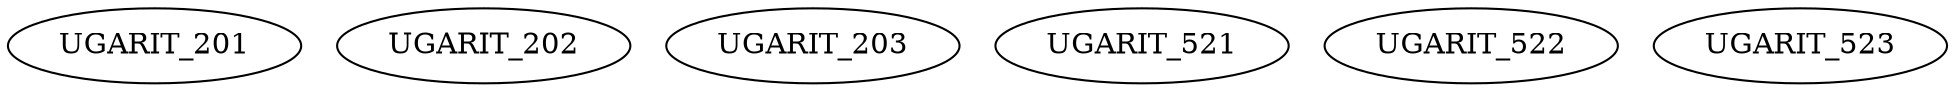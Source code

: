 digraph G {
    UGARIT_201;
    UGARIT_202;
    UGARIT_203;
    UGARIT_521;
    UGARIT_522;
    UGARIT_523;
}

